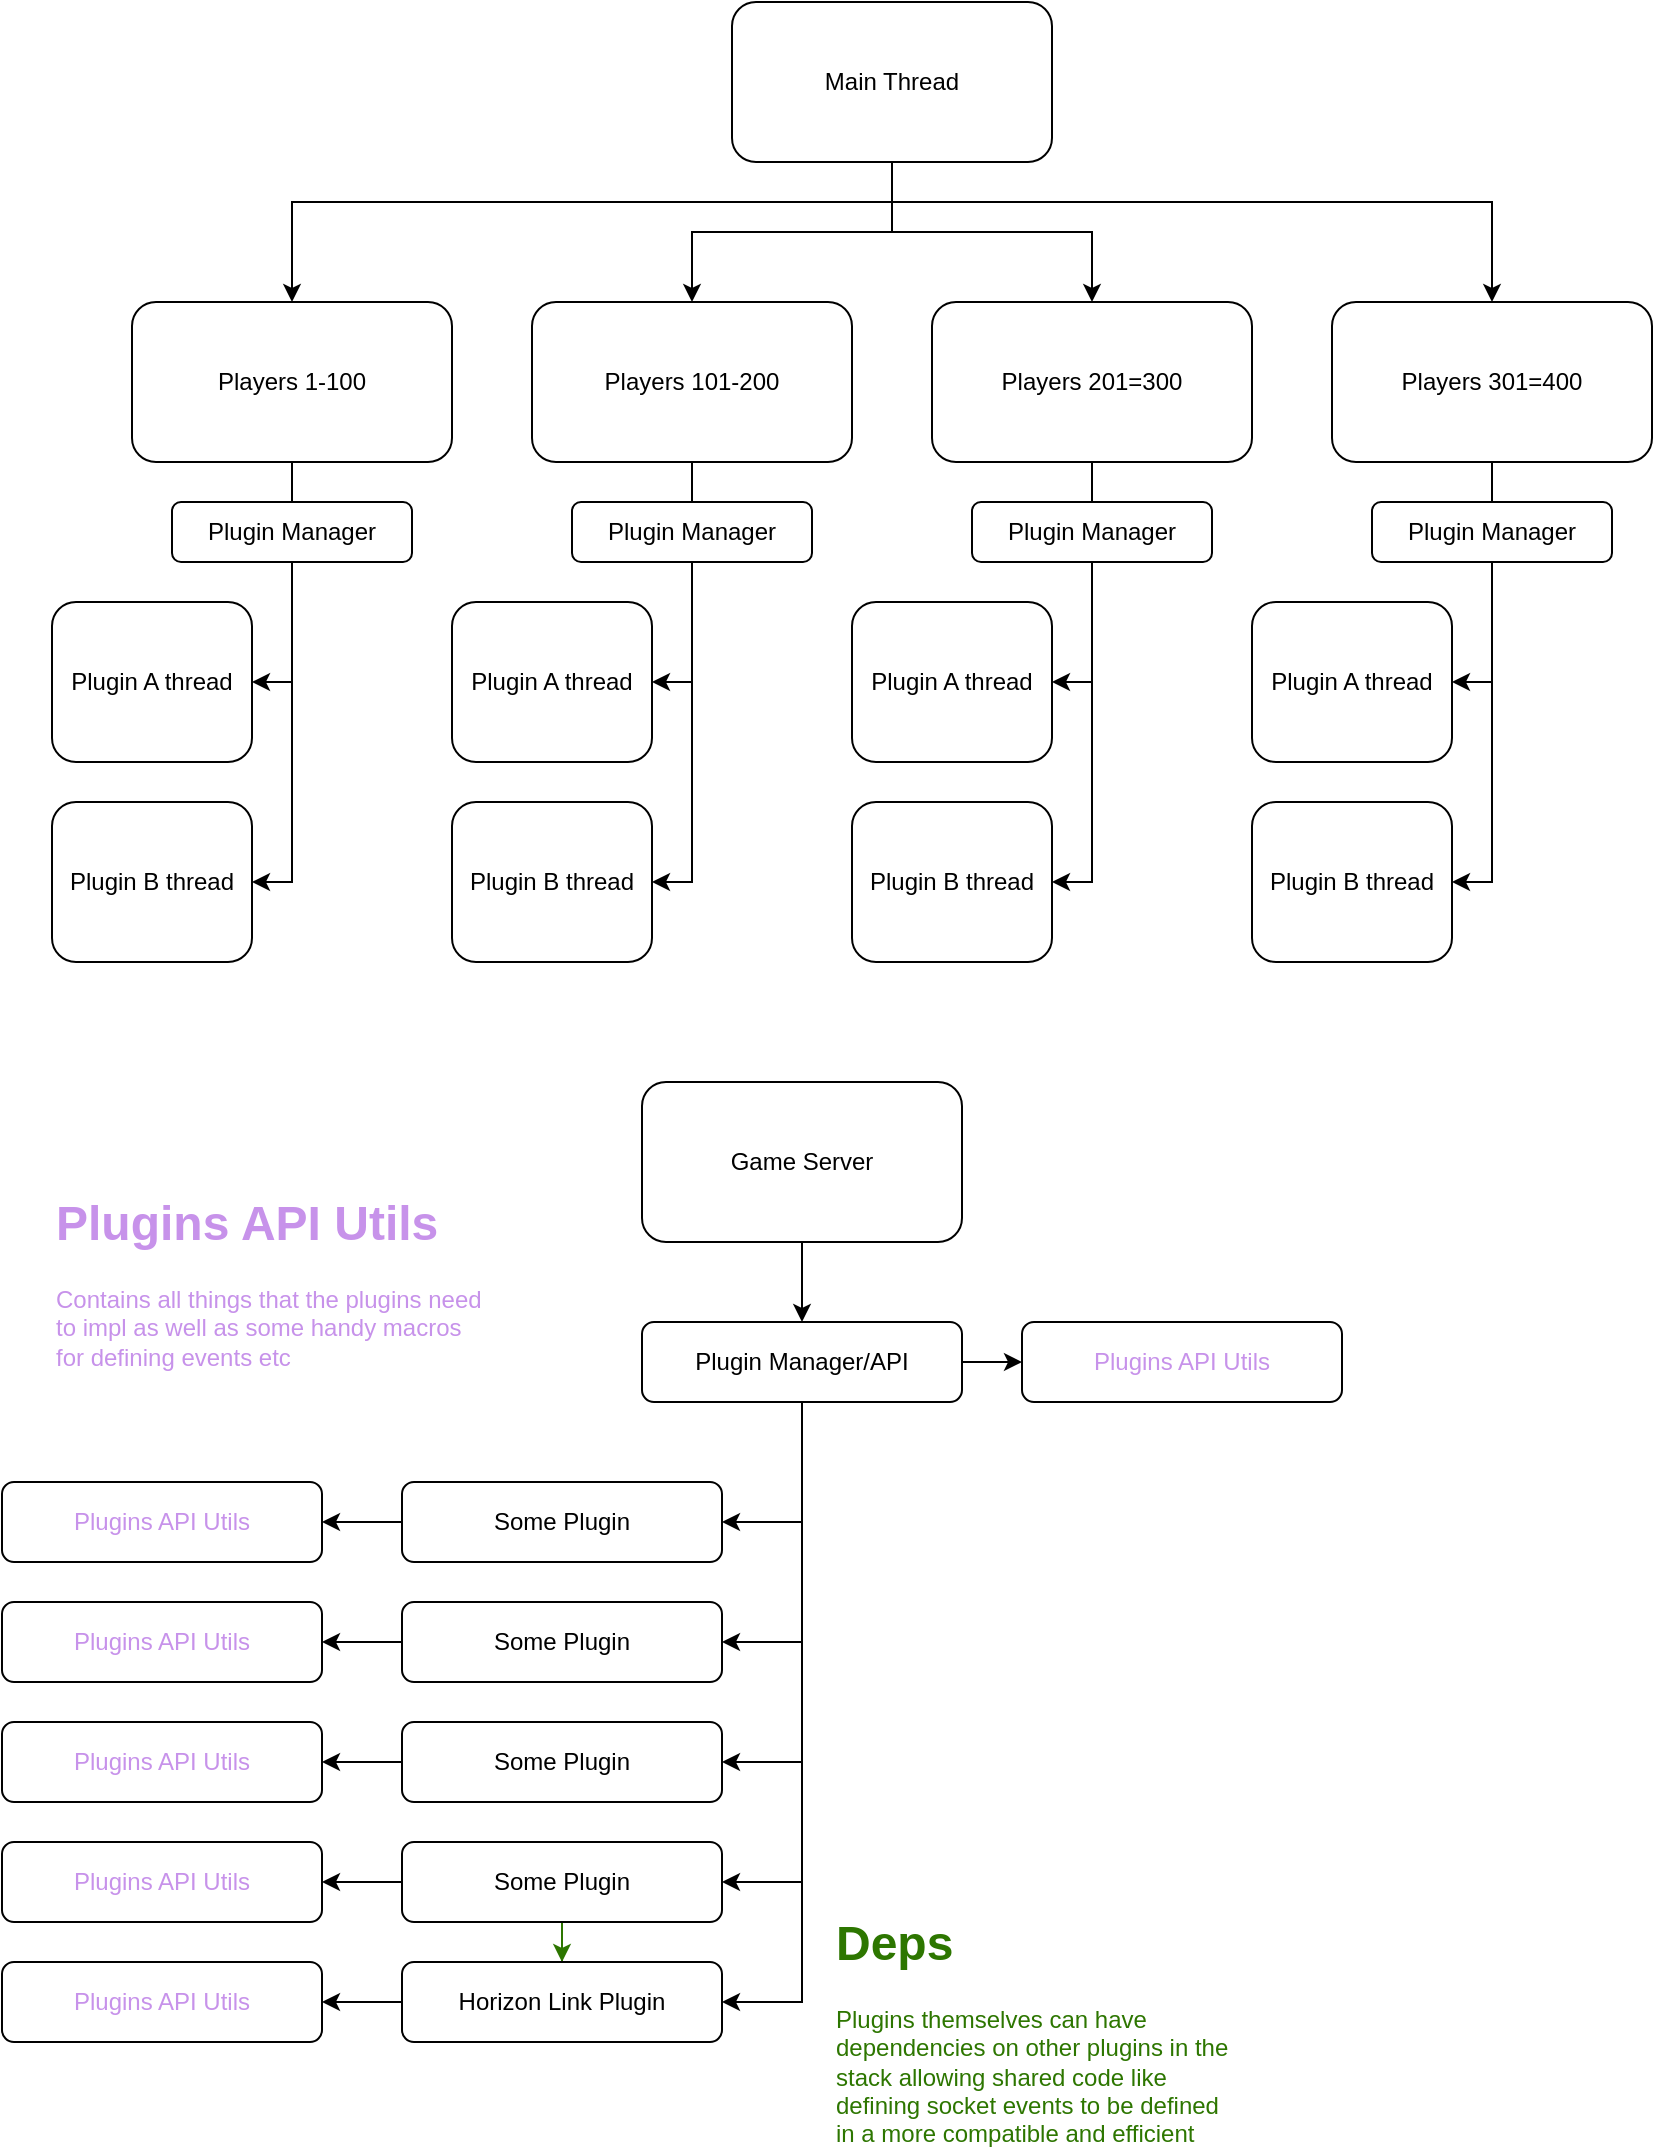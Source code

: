 <mxfile>
    <diagram id="GiDzvoWhJBFCQ1LhIcii" name="Page-2">
        <mxGraphModel dx="947" dy="907" grid="1" gridSize="10" guides="1" tooltips="1" connect="1" arrows="1" fold="1" page="1" pageScale="1" pageWidth="850" pageHeight="1100" math="0" shadow="0">
            <root>
                <mxCell id="0"/>
                <mxCell id="1" parent="0"/>
                <mxCell id="WzFR7kgAyY6lNNJ_XTT2-12" value="" style="edgeStyle=orthogonalEdgeStyle;rounded=0;orthogonalLoop=1;jettySize=auto;html=1;entryX=1;entryY=0.5;entryDx=0;entryDy=0;" parent="1" source="WzFR7kgAyY6lNNJ_XTT2-1" target="WzFR7kgAyY6lNNJ_XTT2-11" edge="1">
                    <mxGeometry relative="1" as="geometry">
                        <Array as="points">
                            <mxPoint x="145" y="360"/>
                        </Array>
                    </mxGeometry>
                </mxCell>
                <mxCell id="WzFR7kgAyY6lNNJ_XTT2-1" value="Players 1-100" style="rounded=1;whiteSpace=wrap;html=1;" parent="1" vertex="1">
                    <mxGeometry x="65" y="170" width="160" height="80" as="geometry"/>
                </mxCell>
                <mxCell id="WzFR7kgAyY6lNNJ_XTT2-2" value="Players 101-200" style="rounded=1;whiteSpace=wrap;html=1;" parent="1" vertex="1">
                    <mxGeometry x="265" y="170" width="160" height="80" as="geometry"/>
                </mxCell>
                <mxCell id="WzFR7kgAyY6lNNJ_XTT2-3" value="Players 201=300" style="rounded=1;whiteSpace=wrap;html=1;" parent="1" vertex="1">
                    <mxGeometry x="465" y="170" width="160" height="80" as="geometry"/>
                </mxCell>
                <mxCell id="WzFR7kgAyY6lNNJ_XTT2-4" value="Players 301=400" style="rounded=1;whiteSpace=wrap;html=1;" parent="1" vertex="1">
                    <mxGeometry x="665" y="170" width="160" height="80" as="geometry"/>
                </mxCell>
                <mxCell id="WzFR7kgAyY6lNNJ_XTT2-6" style="edgeStyle=orthogonalEdgeStyle;rounded=0;orthogonalLoop=1;jettySize=auto;html=1;" parent="1" source="WzFR7kgAyY6lNNJ_XTT2-5" target="WzFR7kgAyY6lNNJ_XTT2-2" edge="1">
                    <mxGeometry relative="1" as="geometry"/>
                </mxCell>
                <mxCell id="WzFR7kgAyY6lNNJ_XTT2-7" style="edgeStyle=orthogonalEdgeStyle;rounded=0;orthogonalLoop=1;jettySize=auto;html=1;" parent="1" source="WzFR7kgAyY6lNNJ_XTT2-5" target="WzFR7kgAyY6lNNJ_XTT2-3" edge="1">
                    <mxGeometry relative="1" as="geometry"/>
                </mxCell>
                <mxCell id="WzFR7kgAyY6lNNJ_XTT2-8" style="edgeStyle=orthogonalEdgeStyle;rounded=0;orthogonalLoop=1;jettySize=auto;html=1;entryX=0.5;entryY=0;entryDx=0;entryDy=0;" parent="1" source="WzFR7kgAyY6lNNJ_XTT2-5" target="WzFR7kgAyY6lNNJ_XTT2-4" edge="1">
                    <mxGeometry relative="1" as="geometry">
                        <Array as="points">
                            <mxPoint x="445" y="120"/>
                            <mxPoint x="745" y="120"/>
                        </Array>
                    </mxGeometry>
                </mxCell>
                <mxCell id="WzFR7kgAyY6lNNJ_XTT2-9" style="edgeStyle=orthogonalEdgeStyle;rounded=0;orthogonalLoop=1;jettySize=auto;html=1;entryX=0.5;entryY=0;entryDx=0;entryDy=0;" parent="1" source="WzFR7kgAyY6lNNJ_XTT2-5" target="WzFR7kgAyY6lNNJ_XTT2-1" edge="1">
                    <mxGeometry relative="1" as="geometry">
                        <Array as="points">
                            <mxPoint x="445" y="120"/>
                            <mxPoint x="145" y="120"/>
                        </Array>
                    </mxGeometry>
                </mxCell>
                <mxCell id="WzFR7kgAyY6lNNJ_XTT2-5" value="Main Thread" style="rounded=1;whiteSpace=wrap;html=1;" parent="1" vertex="1">
                    <mxGeometry x="365" y="20" width="160" height="80" as="geometry"/>
                </mxCell>
                <mxCell id="WzFR7kgAyY6lNNJ_XTT2-11" value="Plugin A thread" style="rounded=1;whiteSpace=wrap;html=1;" parent="1" vertex="1">
                    <mxGeometry x="25" y="320" width="100" height="80" as="geometry"/>
                </mxCell>
                <mxCell id="WzFR7kgAyY6lNNJ_XTT2-13" value="Plugin B thread" style="rounded=1;whiteSpace=wrap;html=1;" parent="1" vertex="1">
                    <mxGeometry x="25" y="420" width="100" height="80" as="geometry"/>
                </mxCell>
                <mxCell id="WzFR7kgAyY6lNNJ_XTT2-14" value="" style="edgeStyle=orthogonalEdgeStyle;rounded=0;orthogonalLoop=1;jettySize=auto;html=1;entryX=1;entryY=0.5;entryDx=0;entryDy=0;exitX=0.5;exitY=1;exitDx=0;exitDy=0;" parent="1" source="WzFR7kgAyY6lNNJ_XTT2-1" target="WzFR7kgAyY6lNNJ_XTT2-13" edge="1">
                    <mxGeometry relative="1" as="geometry">
                        <mxPoint x="155" y="260" as="sourcePoint"/>
                        <mxPoint x="105" y="370" as="targetPoint"/>
                        <Array as="points">
                            <mxPoint x="145" y="460"/>
                        </Array>
                    </mxGeometry>
                </mxCell>
                <mxCell id="WzFR7kgAyY6lNNJ_XTT2-16" value="" style="edgeStyle=orthogonalEdgeStyle;rounded=0;orthogonalLoop=1;jettySize=auto;html=1;entryX=1;entryY=0.5;entryDx=0;entryDy=0;" parent="1" target="WzFR7kgAyY6lNNJ_XTT2-17" edge="1">
                    <mxGeometry relative="1" as="geometry">
                        <mxPoint x="345" y="250" as="sourcePoint"/>
                        <Array as="points">
                            <mxPoint x="345" y="360"/>
                        </Array>
                    </mxGeometry>
                </mxCell>
                <mxCell id="WzFR7kgAyY6lNNJ_XTT2-17" value="Plugin A thread" style="rounded=1;whiteSpace=wrap;html=1;" parent="1" vertex="1">
                    <mxGeometry x="225" y="320" width="100" height="80" as="geometry"/>
                </mxCell>
                <mxCell id="WzFR7kgAyY6lNNJ_XTT2-18" value="Plugin B thread" style="rounded=1;whiteSpace=wrap;html=1;" parent="1" vertex="1">
                    <mxGeometry x="225" y="420" width="100" height="80" as="geometry"/>
                </mxCell>
                <mxCell id="WzFR7kgAyY6lNNJ_XTT2-19" value="" style="edgeStyle=orthogonalEdgeStyle;rounded=0;orthogonalLoop=1;jettySize=auto;html=1;entryX=1;entryY=0.5;entryDx=0;entryDy=0;exitX=0.5;exitY=1;exitDx=0;exitDy=0;" parent="1" target="WzFR7kgAyY6lNNJ_XTT2-18" edge="1">
                    <mxGeometry relative="1" as="geometry">
                        <mxPoint x="345" y="250" as="sourcePoint"/>
                        <mxPoint x="305" y="370" as="targetPoint"/>
                        <Array as="points">
                            <mxPoint x="345" y="460"/>
                        </Array>
                    </mxGeometry>
                </mxCell>
                <mxCell id="WzFR7kgAyY6lNNJ_XTT2-20" value="" style="edgeStyle=orthogonalEdgeStyle;rounded=0;orthogonalLoop=1;jettySize=auto;html=1;entryX=1;entryY=0.5;entryDx=0;entryDy=0;" parent="1" target="WzFR7kgAyY6lNNJ_XTT2-21" edge="1">
                    <mxGeometry relative="1" as="geometry">
                        <mxPoint x="545" y="250" as="sourcePoint"/>
                        <Array as="points">
                            <mxPoint x="545" y="360"/>
                        </Array>
                    </mxGeometry>
                </mxCell>
                <mxCell id="WzFR7kgAyY6lNNJ_XTT2-21" value="Plugin A thread" style="rounded=1;whiteSpace=wrap;html=1;" parent="1" vertex="1">
                    <mxGeometry x="425" y="320" width="100" height="80" as="geometry"/>
                </mxCell>
                <mxCell id="WzFR7kgAyY6lNNJ_XTT2-22" value="Plugin B thread" style="rounded=1;whiteSpace=wrap;html=1;" parent="1" vertex="1">
                    <mxGeometry x="425" y="420" width="100" height="80" as="geometry"/>
                </mxCell>
                <mxCell id="WzFR7kgAyY6lNNJ_XTT2-23" value="" style="edgeStyle=orthogonalEdgeStyle;rounded=0;orthogonalLoop=1;jettySize=auto;html=1;entryX=1;entryY=0.5;entryDx=0;entryDy=0;exitX=0.5;exitY=1;exitDx=0;exitDy=0;" parent="1" target="WzFR7kgAyY6lNNJ_XTT2-22" edge="1">
                    <mxGeometry relative="1" as="geometry">
                        <mxPoint x="545" y="250" as="sourcePoint"/>
                        <mxPoint x="505" y="370" as="targetPoint"/>
                        <Array as="points">
                            <mxPoint x="545" y="460"/>
                        </Array>
                    </mxGeometry>
                </mxCell>
                <mxCell id="WzFR7kgAyY6lNNJ_XTT2-24" value="" style="edgeStyle=orthogonalEdgeStyle;rounded=0;orthogonalLoop=1;jettySize=auto;html=1;entryX=1;entryY=0.5;entryDx=0;entryDy=0;" parent="1" target="WzFR7kgAyY6lNNJ_XTT2-25" edge="1">
                    <mxGeometry relative="1" as="geometry">
                        <mxPoint x="745" y="250" as="sourcePoint"/>
                        <Array as="points">
                            <mxPoint x="745" y="360"/>
                        </Array>
                    </mxGeometry>
                </mxCell>
                <mxCell id="WzFR7kgAyY6lNNJ_XTT2-25" value="Plugin A thread" style="rounded=1;whiteSpace=wrap;html=1;" parent="1" vertex="1">
                    <mxGeometry x="625" y="320" width="100" height="80" as="geometry"/>
                </mxCell>
                <mxCell id="WzFR7kgAyY6lNNJ_XTT2-26" value="Plugin B thread" style="rounded=1;whiteSpace=wrap;html=1;" parent="1" vertex="1">
                    <mxGeometry x="625" y="420" width="100" height="80" as="geometry"/>
                </mxCell>
                <mxCell id="WzFR7kgAyY6lNNJ_XTT2-27" value="" style="edgeStyle=orthogonalEdgeStyle;rounded=0;orthogonalLoop=1;jettySize=auto;html=1;entryX=1;entryY=0.5;entryDx=0;entryDy=0;exitX=0.5;exitY=1;exitDx=0;exitDy=0;" parent="1" target="WzFR7kgAyY6lNNJ_XTT2-26" edge="1">
                    <mxGeometry relative="1" as="geometry">
                        <mxPoint x="745" y="250" as="sourcePoint"/>
                        <mxPoint x="705" y="370" as="targetPoint"/>
                        <Array as="points">
                            <mxPoint x="745" y="460"/>
                        </Array>
                    </mxGeometry>
                </mxCell>
                <mxCell id="WzFR7kgAyY6lNNJ_XTT2-29" value="Plugin Manager" style="rounded=1;whiteSpace=wrap;html=1;" parent="1" vertex="1">
                    <mxGeometry x="85" y="270" width="120" height="30" as="geometry"/>
                </mxCell>
                <mxCell id="WzFR7kgAyY6lNNJ_XTT2-30" value="Plugin Manager" style="rounded=1;whiteSpace=wrap;html=1;" parent="1" vertex="1">
                    <mxGeometry x="285" y="270" width="120" height="30" as="geometry"/>
                </mxCell>
                <mxCell id="WzFR7kgAyY6lNNJ_XTT2-31" value="Plugin Manager" style="rounded=1;whiteSpace=wrap;html=1;" parent="1" vertex="1">
                    <mxGeometry x="485" y="270" width="120" height="30" as="geometry"/>
                </mxCell>
                <mxCell id="WzFR7kgAyY6lNNJ_XTT2-32" value="Plugin Manager" style="rounded=1;whiteSpace=wrap;html=1;" parent="1" vertex="1">
                    <mxGeometry x="685" y="270" width="120" height="30" as="geometry"/>
                </mxCell>
                <mxCell id="NWRTODuixIaobKQn-kBS-4" value="" style="edgeStyle=orthogonalEdgeStyle;rounded=0;orthogonalLoop=1;jettySize=auto;html=1;" parent="1" source="NWRTODuixIaobKQn-kBS-1" target="NWRTODuixIaobKQn-kBS-3" edge="1">
                    <mxGeometry relative="1" as="geometry"/>
                </mxCell>
                <mxCell id="NWRTODuixIaobKQn-kBS-1" value="Game Server" style="rounded=1;whiteSpace=wrap;html=1;" parent="1" vertex="1">
                    <mxGeometry x="320" y="560" width="160" height="80" as="geometry"/>
                </mxCell>
                <mxCell id="NWRTODuixIaobKQn-kBS-6" value="" style="edgeStyle=orthogonalEdgeStyle;rounded=0;orthogonalLoop=1;jettySize=auto;html=1;" parent="1" source="NWRTODuixIaobKQn-kBS-3" target="NWRTODuixIaobKQn-kBS-5" edge="1">
                    <mxGeometry relative="1" as="geometry">
                        <Array as="points">
                            <mxPoint x="400" y="780"/>
                        </Array>
                    </mxGeometry>
                </mxCell>
                <mxCell id="NWRTODuixIaobKQn-kBS-12" style="edgeStyle=orthogonalEdgeStyle;rounded=0;orthogonalLoop=1;jettySize=auto;html=1;entryX=1;entryY=0.5;entryDx=0;entryDy=0;" parent="1" source="NWRTODuixIaobKQn-kBS-3" target="NWRTODuixIaobKQn-kBS-10" edge="1">
                    <mxGeometry relative="1" as="geometry"/>
                </mxCell>
                <mxCell id="NWRTODuixIaobKQn-kBS-19" style="edgeStyle=orthogonalEdgeStyle;rounded=0;orthogonalLoop=1;jettySize=auto;html=1;entryX=1;entryY=0.5;entryDx=0;entryDy=0;" parent="1" source="NWRTODuixIaobKQn-kBS-3" target="NWRTODuixIaobKQn-kBS-14" edge="1">
                    <mxGeometry relative="1" as="geometry"/>
                </mxCell>
                <mxCell id="NWRTODuixIaobKQn-kBS-20" style="edgeStyle=orthogonalEdgeStyle;rounded=0;orthogonalLoop=1;jettySize=auto;html=1;" parent="1" source="NWRTODuixIaobKQn-kBS-3" target="NWRTODuixIaobKQn-kBS-17" edge="1">
                    <mxGeometry relative="1" as="geometry">
                        <Array as="points">
                            <mxPoint x="400" y="960"/>
                        </Array>
                    </mxGeometry>
                </mxCell>
                <mxCell id="NWRTODuixIaobKQn-kBS-29" style="edgeStyle=orthogonalEdgeStyle;rounded=0;orthogonalLoop=1;jettySize=auto;html=1;entryX=1;entryY=0.5;entryDx=0;entryDy=0;" parent="1" source="NWRTODuixIaobKQn-kBS-3" target="NWRTODuixIaobKQn-kBS-24" edge="1">
                    <mxGeometry relative="1" as="geometry"/>
                </mxCell>
                <mxCell id="NWRTODuixIaobKQn-kBS-32" style="edgeStyle=orthogonalEdgeStyle;rounded=0;orthogonalLoop=1;jettySize=auto;html=1;" parent="1" source="NWRTODuixIaobKQn-kBS-3" target="NWRTODuixIaobKQn-kBS-31" edge="1">
                    <mxGeometry relative="1" as="geometry"/>
                </mxCell>
                <mxCell id="NWRTODuixIaobKQn-kBS-3" value="Plugin Manager/API" style="rounded=1;whiteSpace=wrap;html=1;" parent="1" vertex="1">
                    <mxGeometry x="320" y="680" width="160" height="40" as="geometry"/>
                </mxCell>
                <mxCell id="NWRTODuixIaobKQn-kBS-8" value="" style="edgeStyle=orthogonalEdgeStyle;rounded=0;orthogonalLoop=1;jettySize=auto;html=1;" parent="1" source="NWRTODuixIaobKQn-kBS-5" target="NWRTODuixIaobKQn-kBS-7" edge="1">
                    <mxGeometry relative="1" as="geometry"/>
                </mxCell>
                <mxCell id="NWRTODuixIaobKQn-kBS-5" value="Some Plugin" style="rounded=1;whiteSpace=wrap;html=1;" parent="1" vertex="1">
                    <mxGeometry x="200" y="760" width="160" height="40" as="geometry"/>
                </mxCell>
                <mxCell id="NWRTODuixIaobKQn-kBS-7" value="Plugins API Utils" style="rounded=1;whiteSpace=wrap;html=1;fontColor=#C792EA;" parent="1" vertex="1">
                    <mxGeometry y="760" width="160" height="40" as="geometry"/>
                </mxCell>
                <mxCell id="NWRTODuixIaobKQn-kBS-9" value="" style="edgeStyle=orthogonalEdgeStyle;rounded=0;orthogonalLoop=1;jettySize=auto;html=1;" parent="1" source="NWRTODuixIaobKQn-kBS-10" target="NWRTODuixIaobKQn-kBS-11" edge="1">
                    <mxGeometry relative="1" as="geometry"/>
                </mxCell>
                <mxCell id="NWRTODuixIaobKQn-kBS-10" value="Some Plugin" style="rounded=1;whiteSpace=wrap;html=1;" parent="1" vertex="1">
                    <mxGeometry x="200" y="820" width="160" height="40" as="geometry"/>
                </mxCell>
                <mxCell id="NWRTODuixIaobKQn-kBS-11" value="Plugins API Utils" style="rounded=1;whiteSpace=wrap;html=1;fontColor=#C792EA;" parent="1" vertex="1">
                    <mxGeometry y="820" width="160" height="40" as="geometry"/>
                </mxCell>
                <mxCell id="NWRTODuixIaobKQn-kBS-13" value="" style="edgeStyle=orthogonalEdgeStyle;rounded=0;orthogonalLoop=1;jettySize=auto;html=1;" parent="1" source="NWRTODuixIaobKQn-kBS-14" target="NWRTODuixIaobKQn-kBS-15" edge="1">
                    <mxGeometry relative="1" as="geometry"/>
                </mxCell>
                <mxCell id="NWRTODuixIaobKQn-kBS-14" value="Some Plugin" style="rounded=1;whiteSpace=wrap;html=1;" parent="1" vertex="1">
                    <mxGeometry x="200" y="880" width="160" height="40" as="geometry"/>
                </mxCell>
                <mxCell id="NWRTODuixIaobKQn-kBS-15" value="Plugins API Utils" style="rounded=1;whiteSpace=wrap;html=1;fontColor=#C792EA;" parent="1" vertex="1">
                    <mxGeometry y="880" width="160" height="40" as="geometry"/>
                </mxCell>
                <mxCell id="NWRTODuixIaobKQn-kBS-16" value="" style="edgeStyle=orthogonalEdgeStyle;rounded=0;orthogonalLoop=1;jettySize=auto;html=1;" parent="1" source="NWRTODuixIaobKQn-kBS-17" target="NWRTODuixIaobKQn-kBS-18" edge="1">
                    <mxGeometry relative="1" as="geometry"/>
                </mxCell>
                <mxCell id="NWRTODuixIaobKQn-kBS-30" style="edgeStyle=orthogonalEdgeStyle;rounded=0;orthogonalLoop=1;jettySize=auto;html=1;entryX=0.5;entryY=0;entryDx=0;entryDy=0;fillColor=#60a917;strokeColor=#2D7600;" parent="1" source="NWRTODuixIaobKQn-kBS-17" target="NWRTODuixIaobKQn-kBS-24" edge="1">
                    <mxGeometry relative="1" as="geometry"/>
                </mxCell>
                <mxCell id="NWRTODuixIaobKQn-kBS-17" value="Some Plugin" style="rounded=1;whiteSpace=wrap;html=1;" parent="1" vertex="1">
                    <mxGeometry x="200" y="940" width="160" height="40" as="geometry"/>
                </mxCell>
                <mxCell id="NWRTODuixIaobKQn-kBS-18" value="Plugins API Utils" style="rounded=1;whiteSpace=wrap;html=1;fontColor=#C792EA;" parent="1" vertex="1">
                    <mxGeometry y="940" width="160" height="40" as="geometry"/>
                </mxCell>
                <mxCell id="NWRTODuixIaobKQn-kBS-22" value="&lt;h1 style=&quot;margin-top: 0px;&quot;&gt;Plugins API Utils&lt;/h1&gt;&lt;p&gt;Contains all things that the plugins need to impl as well as some handy macros for defining events etc&lt;/p&gt;" style="text;html=1;whiteSpace=wrap;overflow=hidden;rounded=0;fontColor=#C792EA;" parent="1" vertex="1">
                    <mxGeometry x="25" y="610" width="220" height="120" as="geometry"/>
                </mxCell>
                <mxCell id="NWRTODuixIaobKQn-kBS-23" value="" style="edgeStyle=orthogonalEdgeStyle;rounded=0;orthogonalLoop=1;jettySize=auto;html=1;" parent="1" source="NWRTODuixIaobKQn-kBS-24" target="NWRTODuixIaobKQn-kBS-25" edge="1">
                    <mxGeometry relative="1" as="geometry"/>
                </mxCell>
                <mxCell id="NWRTODuixIaobKQn-kBS-24" value="Horizon Link Plugin" style="rounded=1;whiteSpace=wrap;html=1;" parent="1" vertex="1">
                    <mxGeometry x="200" y="1000" width="160" height="40" as="geometry"/>
                </mxCell>
                <mxCell id="NWRTODuixIaobKQn-kBS-25" value="Plugins API Utils" style="rounded=1;whiteSpace=wrap;html=1;fontColor=#C792EA;" parent="1" vertex="1">
                    <mxGeometry y="1000" width="160" height="40" as="geometry"/>
                </mxCell>
                <mxCell id="NWRTODuixIaobKQn-kBS-27" value="&lt;h1 style=&quot;margin-top: 0px;&quot;&gt;Deps&lt;/h1&gt;&lt;p&gt;Plugins themselves can have dependencies on other plugins in the stack allowing shared code like defining socket events to be defined in a more compatible and efficient way&lt;/p&gt;" style="text;html=1;whiteSpace=wrap;overflow=hidden;rounded=0;fontColor=#2d7600;" parent="1" vertex="1">
                    <mxGeometry x="415" y="970" width="205" height="120" as="geometry"/>
                </mxCell>
                <mxCell id="NWRTODuixIaobKQn-kBS-31" value="Plugins API Utils" style="rounded=1;whiteSpace=wrap;html=1;fontColor=#C792EA;" parent="1" vertex="1">
                    <mxGeometry x="510" y="680" width="160" height="40" as="geometry"/>
                </mxCell>
            </root>
        </mxGraphModel>
    </diagram>
</mxfile>